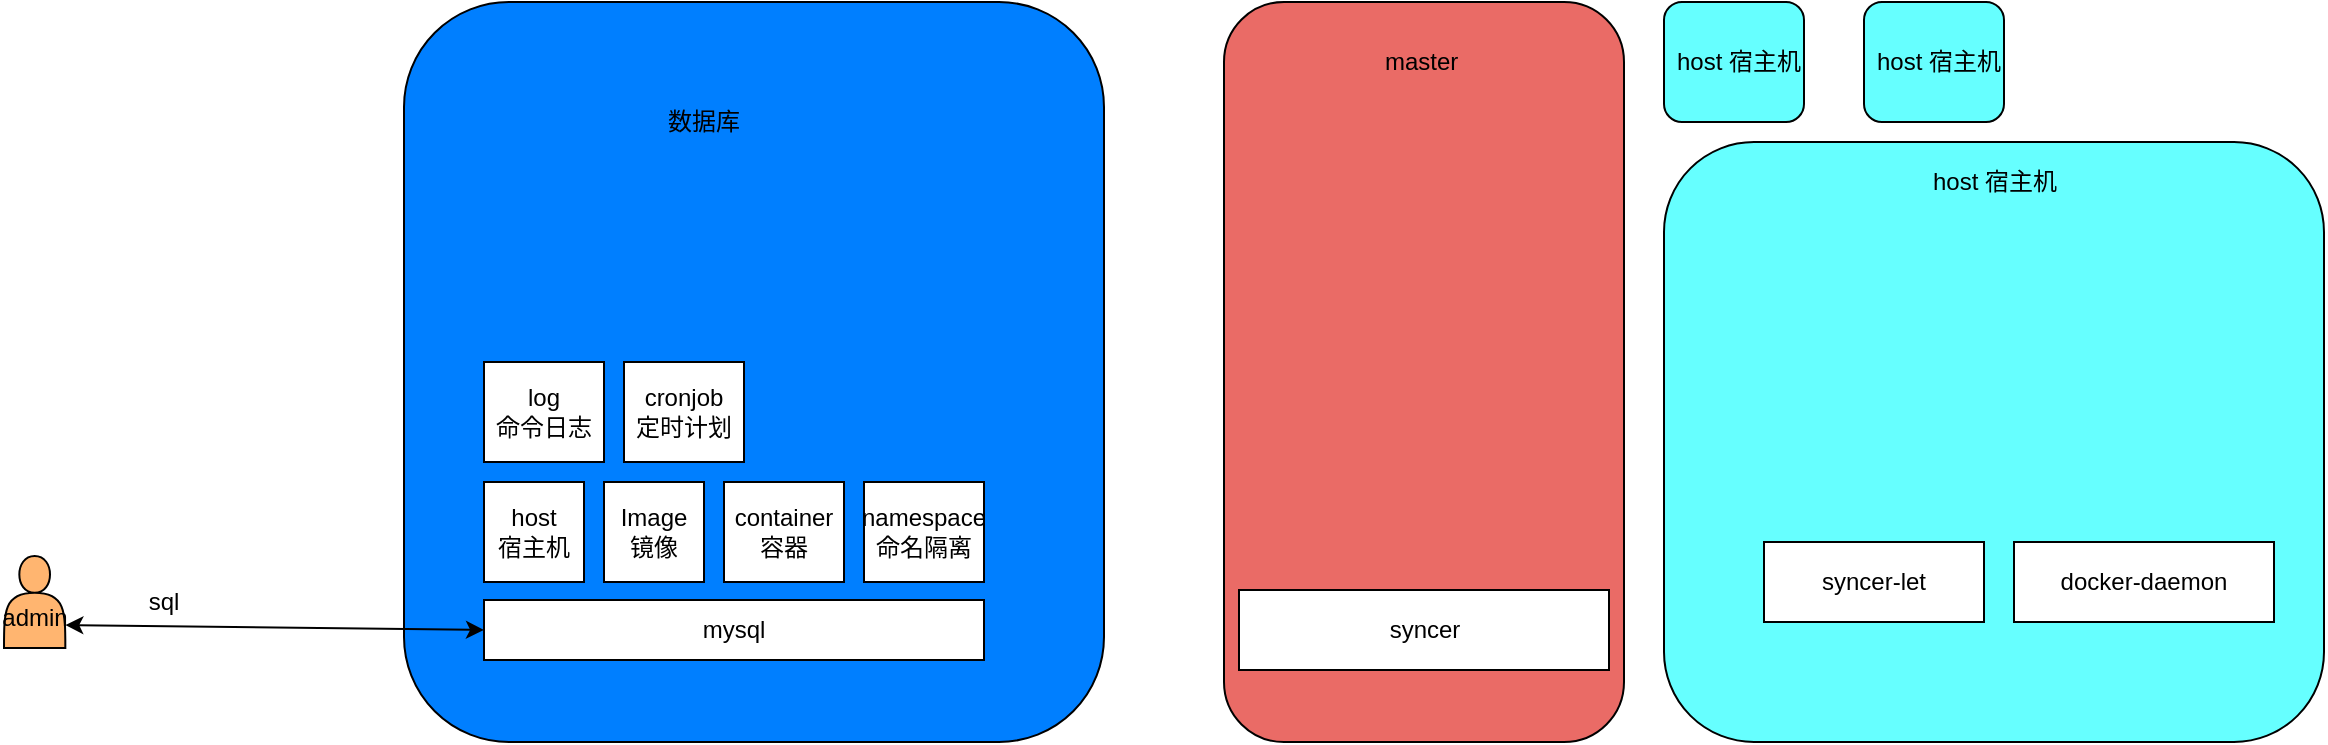 <mxfile version="12.4.2" type="device" pages="1"><diagram id="8-wmL1wlnJwSzVJPPAus" name="第 1 页"><mxGraphModel dx="2295" dy="920" grid="1" gridSize="10" guides="1" tooltips="1" connect="1" arrows="1" fold="1" page="1" pageScale="1" pageWidth="827" pageHeight="1169" math="0" shadow="0"><root><mxCell id="0"/><mxCell id="1" parent="0"/><mxCell id="NsisxXSEXxvc201o_Mi5-36" value="" style="rounded=1;whiteSpace=wrap;html=1;fillColor=#EA6B66;" vertex="1" parent="1"><mxGeometry x="540" y="270" width="200" height="370" as="geometry"/></mxCell><mxCell id="NsisxXSEXxvc201o_Mi5-23" value="" style="rounded=1;whiteSpace=wrap;html=1;fillColor=#66FFFF;" vertex="1" parent="1"><mxGeometry x="760" y="340" width="330" height="300" as="geometry"/></mxCell><mxCell id="NsisxXSEXxvc201o_Mi5-17" value="" style="rounded=1;whiteSpace=wrap;html=1;fillColor=#007FFF;" vertex="1" parent="1"><mxGeometry x="130" y="270" width="350" height="370" as="geometry"/></mxCell><mxCell id="NsisxXSEXxvc201o_Mi5-1" value="mysql" style="rounded=0;whiteSpace=wrap;html=1;" vertex="1" parent="1"><mxGeometry x="170" y="569" width="250" height="30" as="geometry"/></mxCell><mxCell id="NsisxXSEXxvc201o_Mi5-2" value="host&lt;br&gt;宿主机" style="rounded=0;whiteSpace=wrap;html=1;" vertex="1" parent="1"><mxGeometry x="170" y="510" width="50" height="50" as="geometry"/></mxCell><mxCell id="NsisxXSEXxvc201o_Mi5-3" value="Image&lt;br&gt;镜像" style="rounded=0;whiteSpace=wrap;html=1;" vertex="1" parent="1"><mxGeometry x="230" y="510" width="50" height="50" as="geometry"/></mxCell><mxCell id="NsisxXSEXxvc201o_Mi5-4" value="container&lt;br&gt;容器" style="rounded=0;whiteSpace=wrap;html=1;" vertex="1" parent="1"><mxGeometry x="290" y="510" width="60" height="50" as="geometry"/></mxCell><mxCell id="NsisxXSEXxvc201o_Mi5-5" value="namespace&lt;br&gt;命名隔离" style="rounded=0;whiteSpace=wrap;html=1;" vertex="1" parent="1"><mxGeometry x="360" y="510" width="60" height="50" as="geometry"/></mxCell><mxCell id="NsisxXSEXxvc201o_Mi5-6" value="" style="endArrow=classic;startArrow=classic;html=1;entryX=0;entryY=0.5;entryDx=0;entryDy=0;exitX=1;exitY=0.75;exitDx=0;exitDy=0;" edge="1" parent="1" source="NsisxXSEXxvc201o_Mi5-8" target="NsisxXSEXxvc201o_Mi5-1"><mxGeometry width="50" height="50" relative="1" as="geometry"><mxPoint x="-180" y="584" as="sourcePoint"/><mxPoint x="110" y="560" as="targetPoint"/></mxGeometry></mxCell><mxCell id="NsisxXSEXxvc201o_Mi5-7" value="sql" style="text;html=1;strokeColor=none;fillColor=none;align=center;verticalAlign=middle;whiteSpace=wrap;rounded=0;" vertex="1" parent="1"><mxGeometry x="-10" y="560" width="40" height="20" as="geometry"/></mxCell><mxCell id="NsisxXSEXxvc201o_Mi5-8" value="&lt;br&gt;admin" style="shape=actor;whiteSpace=wrap;html=1;fillColor=#FFB570;" vertex="1" parent="1"><mxGeometry x="-70" y="547" width="30.67" height="46" as="geometry"/></mxCell><mxCell id="NsisxXSEXxvc201o_Mi5-14" value="syncer" style="rounded=0;whiteSpace=wrap;html=1;" vertex="1" parent="1"><mxGeometry x="547.5" y="564" width="185" height="40" as="geometry"/></mxCell><mxCell id="NsisxXSEXxvc201o_Mi5-15" value="syncer-let" style="rounded=0;whiteSpace=wrap;html=1;" vertex="1" parent="1"><mxGeometry x="810" y="540" width="110" height="40" as="geometry"/></mxCell><mxCell id="NsisxXSEXxvc201o_Mi5-18" value="数据库" style="text;html=1;strokeColor=none;fillColor=none;align=center;verticalAlign=middle;whiteSpace=wrap;rounded=0;" vertex="1" parent="1"><mxGeometry x="260" y="320" width="40" height="20" as="geometry"/></mxCell><mxCell id="NsisxXSEXxvc201o_Mi5-22" value="docker-daemon" style="rounded=0;whiteSpace=wrap;html=1;" vertex="1" parent="1"><mxGeometry x="935" y="540" width="130" height="40" as="geometry"/></mxCell><mxCell id="NsisxXSEXxvc201o_Mi5-24" value="host&amp;nbsp;宿主机" style="text;html=1;strokeColor=none;fillColor=none;align=center;verticalAlign=middle;whiteSpace=wrap;rounded=0;" vertex="1" parent="1"><mxGeometry x="887.5" y="350" width="75" height="20" as="geometry"/></mxCell><mxCell id="NsisxXSEXxvc201o_Mi5-28" value="" style="rounded=1;whiteSpace=wrap;html=1;fillColor=#66FFFF;" vertex="1" parent="1"><mxGeometry x="760" y="270" width="70" height="60" as="geometry"/></mxCell><mxCell id="NsisxXSEXxvc201o_Mi5-30" value="" style="rounded=1;whiteSpace=wrap;html=1;fillColor=#66FFFF;" vertex="1" parent="1"><mxGeometry x="860" y="270" width="70" height="60" as="geometry"/></mxCell><mxCell id="NsisxXSEXxvc201o_Mi5-33" value="host&amp;nbsp;宿主机" style="text;html=1;strokeColor=none;fillColor=none;align=center;verticalAlign=middle;whiteSpace=wrap;rounded=0;" vertex="1" parent="1"><mxGeometry x="760" y="290" width="75" height="20" as="geometry"/></mxCell><mxCell id="NsisxXSEXxvc201o_Mi5-34" value="host&amp;nbsp;宿主机" style="text;html=1;strokeColor=none;fillColor=none;align=center;verticalAlign=middle;whiteSpace=wrap;rounded=0;" vertex="1" parent="1"><mxGeometry x="860" y="290" width="75" height="20" as="geometry"/></mxCell><mxCell id="NsisxXSEXxvc201o_Mi5-37" value="master&amp;nbsp;" style="text;html=1;strokeColor=none;fillColor=none;align=center;verticalAlign=middle;whiteSpace=wrap;rounded=0;" vertex="1" parent="1"><mxGeometry x="602.5" y="290" width="75" height="20" as="geometry"/></mxCell><mxCell id="NsisxXSEXxvc201o_Mi5-38" value="log&lt;br&gt;命令日志" style="rounded=0;whiteSpace=wrap;html=1;" vertex="1" parent="1"><mxGeometry x="170" y="450" width="60" height="50" as="geometry"/></mxCell><mxCell id="NsisxXSEXxvc201o_Mi5-39" value="cronjob&lt;br&gt;定时计划" style="rounded=0;whiteSpace=wrap;html=1;" vertex="1" parent="1"><mxGeometry x="240" y="450" width="60" height="50" as="geometry"/></mxCell></root></mxGraphModel></diagram></mxfile>